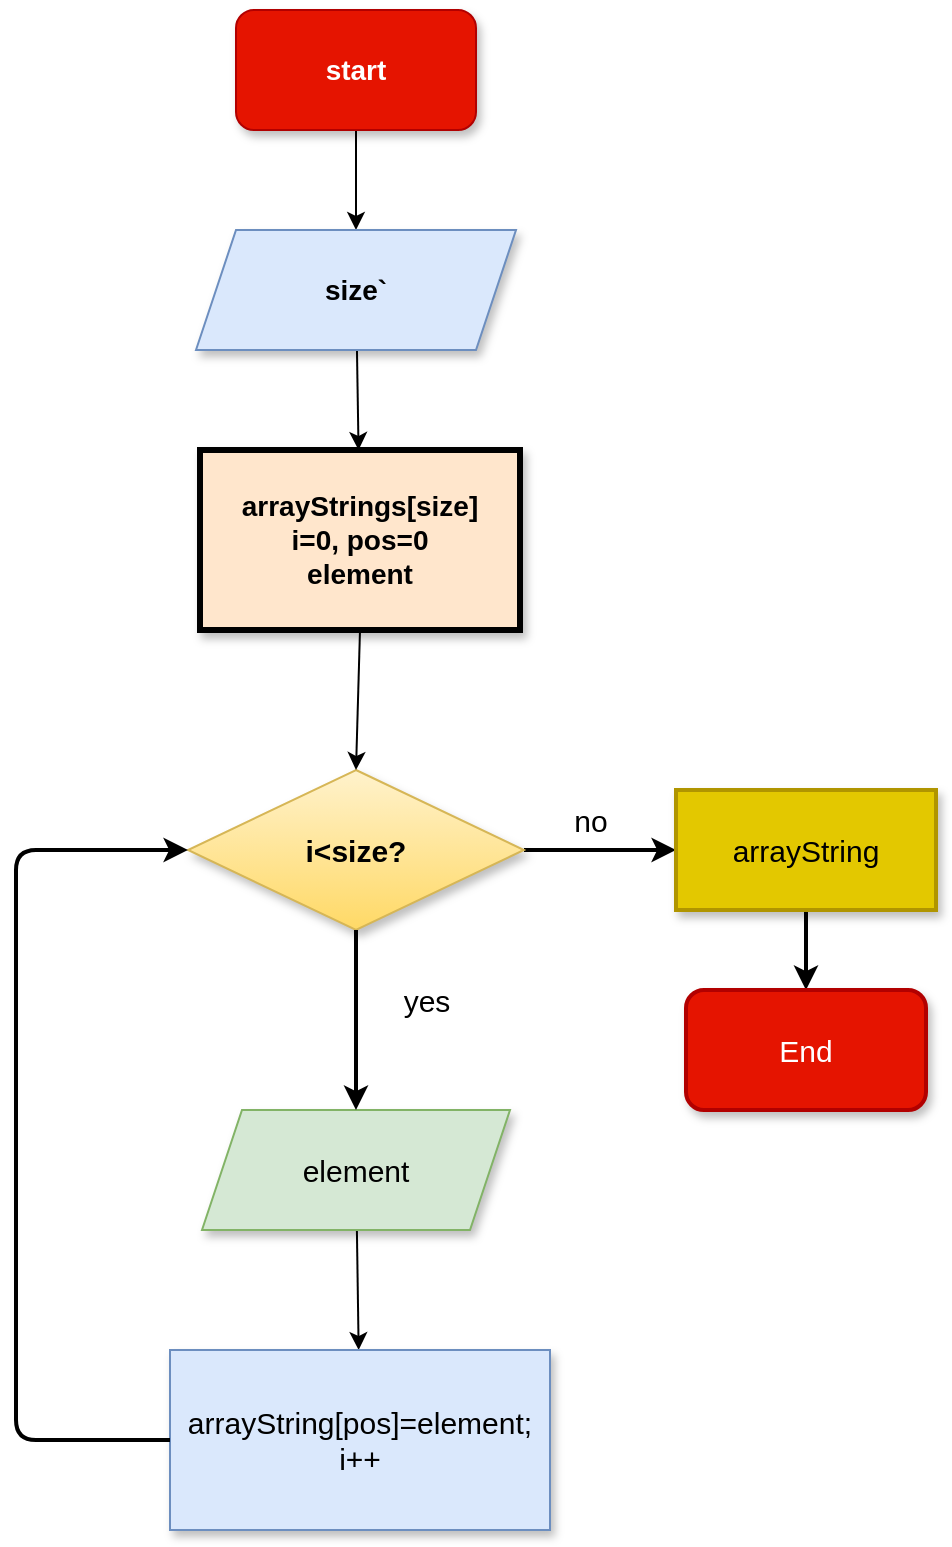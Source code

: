 <mxfile>
    <diagram id="bxlmImwxrXAX40Rz2BeN" name="Page-1">
        <mxGraphModel dx="585" dy="405" grid="1" gridSize="10" guides="1" tooltips="1" connect="1" arrows="1" fold="1" page="1" pageScale="1" pageWidth="850" pageHeight="1100" math="0" shadow="0">
            <root>
                <mxCell id="0"/>
                <mxCell id="1" parent="0"/>
                <mxCell id="5" value="" style="edgeStyle=none;html=1;fontSize=14;" edge="1" parent="1" source="2" target="3">
                    <mxGeometry relative="1" as="geometry"/>
                </mxCell>
                <mxCell id="2" value="&lt;font style=&quot;font-size: 14px;&quot;&gt;&lt;b&gt;start&lt;/b&gt;&lt;/font&gt;" style="rounded=1;whiteSpace=wrap;html=1;shadow=1;fillColor=#e51400;fontColor=#ffffff;strokeColor=#B20000;" vertex="1" parent="1">
                    <mxGeometry x="220" y="50" width="120" height="60" as="geometry"/>
                </mxCell>
                <mxCell id="7" value="" style="edgeStyle=none;html=1;fontSize=14;" edge="1" parent="1" source="3" target="6">
                    <mxGeometry relative="1" as="geometry"/>
                </mxCell>
                <mxCell id="3" value="&lt;b&gt;size`&lt;/b&gt;" style="shape=parallelogram;perimeter=parallelogramPerimeter;whiteSpace=wrap;html=1;fixedSize=1;fontSize=14;fillColor=#dae8fc;strokeColor=#6c8ebf;shadow=1;" vertex="1" parent="1">
                    <mxGeometry x="200" y="160" width="160" height="60" as="geometry"/>
                </mxCell>
                <mxCell id="6" value="&lt;b&gt;arrayStrings[size]&lt;br&gt;i=0, pos=0&lt;br&gt;element&lt;/b&gt;" style="rounded=0;whiteSpace=wrap;html=1;fontSize=14;fillColor=#ffe6cc;strokeColor=#000000;shadow=1;strokeWidth=3;" vertex="1" parent="1">
                    <mxGeometry x="202" y="270" width="160" height="90" as="geometry"/>
                </mxCell>
                <mxCell id="19" value="" style="edgeStyle=none;html=1;strokeWidth=2;fontSize=15;" edge="1" parent="1" source="9" target="17">
                    <mxGeometry relative="1" as="geometry"/>
                </mxCell>
                <mxCell id="9" value="&lt;b&gt;&lt;font style=&quot;font-size: 15px;&quot;&gt;i&amp;lt;size?&lt;/font&gt;&lt;/b&gt;" style="rhombus;whiteSpace=wrap;html=1;shadow=1;fontSize=14;fillColor=#fff2cc;gradientColor=#ffd966;strokeColor=#d6b656;" vertex="1" parent="1">
                    <mxGeometry x="196" y="430" width="168" height="80" as="geometry"/>
                </mxCell>
                <mxCell id="10" value="" style="endArrow=classic;html=1;fontSize=15;exitX=0.5;exitY=1;exitDx=0;exitDy=0;entryX=0.5;entryY=0;entryDx=0;entryDy=0;" edge="1" parent="1" source="6" target="9">
                    <mxGeometry width="50" height="50" relative="1" as="geometry">
                        <mxPoint x="280" y="390" as="sourcePoint"/>
                        <mxPoint x="330" y="340" as="targetPoint"/>
                    </mxGeometry>
                </mxCell>
                <mxCell id="15" value="" style="edgeStyle=none;html=1;fontSize=15;" edge="1" parent="1" source="11" target="13">
                    <mxGeometry relative="1" as="geometry"/>
                </mxCell>
                <mxCell id="11" value="element" style="shape=parallelogram;perimeter=parallelogramPerimeter;whiteSpace=wrap;html=1;fixedSize=1;shadow=1;strokeColor=#82b366;strokeWidth=1;fontSize=15;fillColor=#d5e8d4;" vertex="1" parent="1">
                    <mxGeometry x="203" y="600" width="154" height="60" as="geometry"/>
                </mxCell>
                <mxCell id="12" value="" style="endArrow=classic;html=1;fontSize=15;exitX=0.5;exitY=1;exitDx=0;exitDy=0;entryX=0.5;entryY=0;entryDx=0;entryDy=0;strokeWidth=2;" edge="1" parent="1" source="9" target="11">
                    <mxGeometry width="50" height="50" relative="1" as="geometry">
                        <mxPoint x="280" y="570" as="sourcePoint"/>
                        <mxPoint x="330" y="520" as="targetPoint"/>
                    </mxGeometry>
                </mxCell>
                <mxCell id="13" value="arrayString[pos]=element;&lt;br&gt;i++" style="rounded=0;whiteSpace=wrap;html=1;shadow=1;strokeColor=#6c8ebf;strokeWidth=1;fontSize=15;fillColor=#dae8fc;" vertex="1" parent="1">
                    <mxGeometry x="187" y="720" width="190" height="90" as="geometry"/>
                </mxCell>
                <mxCell id="14" value="yes" style="text;html=1;align=center;verticalAlign=middle;resizable=0;points=[];autosize=1;strokeColor=none;fillColor=none;fontSize=15;" vertex="1" parent="1">
                    <mxGeometry x="290" y="530" width="50" height="30" as="geometry"/>
                </mxCell>
                <mxCell id="16" value="" style="endArrow=classic;html=1;fontSize=15;exitX=0;exitY=0.5;exitDx=0;exitDy=0;entryX=0;entryY=0.5;entryDx=0;entryDy=0;strokeWidth=2;" edge="1" parent="1" source="13" target="9">
                    <mxGeometry width="50" height="50" relative="1" as="geometry">
                        <mxPoint x="280" y="680" as="sourcePoint"/>
                        <mxPoint x="160" y="470" as="targetPoint"/>
                        <Array as="points">
                            <mxPoint x="110" y="765"/>
                            <mxPoint x="110" y="470"/>
                        </Array>
                    </mxGeometry>
                </mxCell>
                <mxCell id="22" value="" style="edgeStyle=none;html=1;strokeWidth=2;fontSize=15;" edge="1" parent="1" source="17" target="21">
                    <mxGeometry relative="1" as="geometry"/>
                </mxCell>
                <mxCell id="17" value="arrayString" style="rounded=0;whiteSpace=wrap;html=1;shadow=1;strokeColor=#B09500;strokeWidth=2;fontSize=15;fillColor=#e3c800;fontColor=#000000;" vertex="1" parent="1">
                    <mxGeometry x="440" y="440" width="130" height="60" as="geometry"/>
                </mxCell>
                <mxCell id="20" value="no" style="text;html=1;align=center;verticalAlign=middle;resizable=0;points=[];autosize=1;strokeColor=none;fillColor=none;fontSize=15;" vertex="1" parent="1">
                    <mxGeometry x="377" y="440" width="40" height="30" as="geometry"/>
                </mxCell>
                <mxCell id="21" value="End" style="rounded=1;whiteSpace=wrap;html=1;shadow=1;strokeColor=#B20000;strokeWidth=2;fontSize=15;fillColor=#e51400;fontColor=#ffffff;" vertex="1" parent="1">
                    <mxGeometry x="445" y="540" width="120" height="60" as="geometry"/>
                </mxCell>
            </root>
        </mxGraphModel>
    </diagram>
</mxfile>